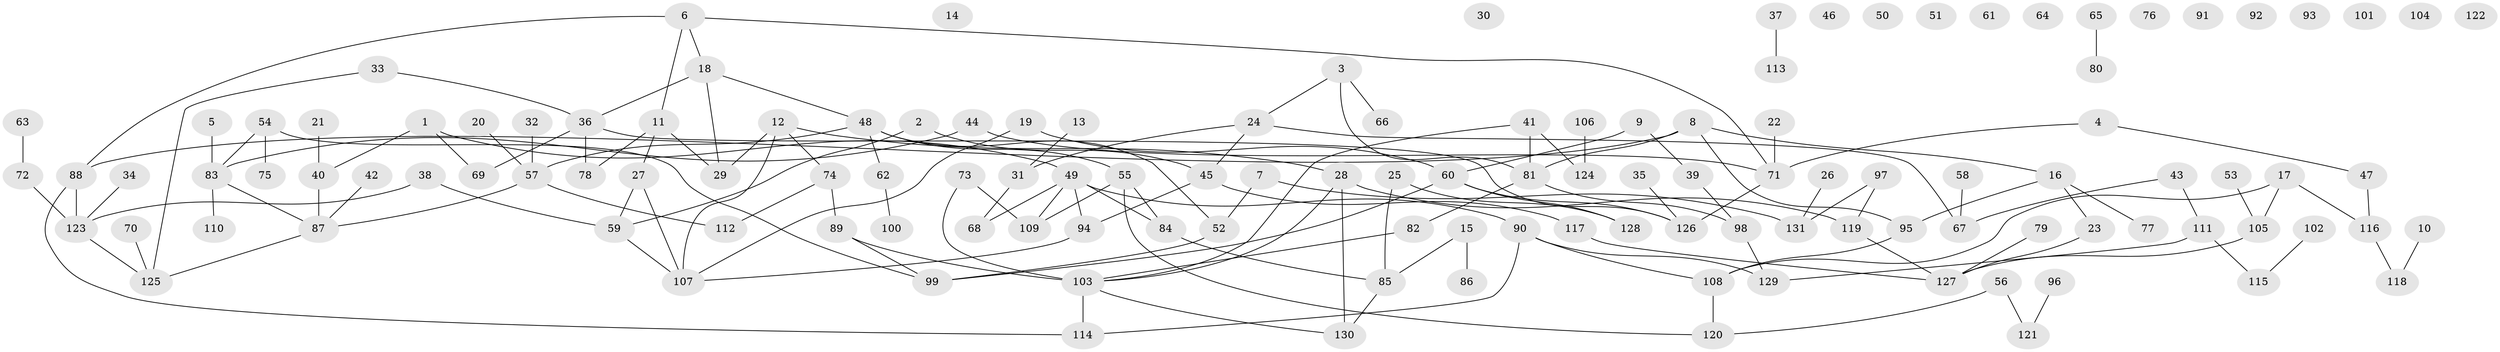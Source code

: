 // coarse degree distribution, {3: 0.1797752808988764, 4: 0.10112359550561797, 6: 0.02247191011235955, 2: 0.11235955056179775, 1: 0.23595505617977527, 5: 0.14606741573033707, 0: 0.16853932584269662, 8: 0.011235955056179775, 7: 0.02247191011235955}
// Generated by graph-tools (version 1.1) at 2025/23/03/03/25 07:23:26]
// undirected, 131 vertices, 155 edges
graph export_dot {
graph [start="1"]
  node [color=gray90,style=filled];
  1;
  2;
  3;
  4;
  5;
  6;
  7;
  8;
  9;
  10;
  11;
  12;
  13;
  14;
  15;
  16;
  17;
  18;
  19;
  20;
  21;
  22;
  23;
  24;
  25;
  26;
  27;
  28;
  29;
  30;
  31;
  32;
  33;
  34;
  35;
  36;
  37;
  38;
  39;
  40;
  41;
  42;
  43;
  44;
  45;
  46;
  47;
  48;
  49;
  50;
  51;
  52;
  53;
  54;
  55;
  56;
  57;
  58;
  59;
  60;
  61;
  62;
  63;
  64;
  65;
  66;
  67;
  68;
  69;
  70;
  71;
  72;
  73;
  74;
  75;
  76;
  77;
  78;
  79;
  80;
  81;
  82;
  83;
  84;
  85;
  86;
  87;
  88;
  89;
  90;
  91;
  92;
  93;
  94;
  95;
  96;
  97;
  98;
  99;
  100;
  101;
  102;
  103;
  104;
  105;
  106;
  107;
  108;
  109;
  110;
  111;
  112;
  113;
  114;
  115;
  116;
  117;
  118;
  119;
  120;
  121;
  122;
  123;
  124;
  125;
  126;
  127;
  128;
  129;
  130;
  131;
  1 -- 40;
  1 -- 49;
  1 -- 69;
  2 -- 45;
  2 -- 59;
  3 -- 24;
  3 -- 66;
  3 -- 81;
  4 -- 47;
  4 -- 71;
  5 -- 83;
  6 -- 11;
  6 -- 18;
  6 -- 71;
  6 -- 88;
  7 -- 52;
  7 -- 131;
  8 -- 16;
  8 -- 81;
  8 -- 88;
  8 -- 95;
  9 -- 39;
  9 -- 60;
  10 -- 118;
  11 -- 27;
  11 -- 29;
  11 -- 78;
  12 -- 28;
  12 -- 29;
  12 -- 74;
  12 -- 107;
  13 -- 31;
  15 -- 85;
  15 -- 86;
  16 -- 23;
  16 -- 77;
  16 -- 95;
  17 -- 105;
  17 -- 108;
  17 -- 116;
  18 -- 29;
  18 -- 36;
  18 -- 48;
  19 -- 60;
  19 -- 107;
  20 -- 57;
  21 -- 40;
  22 -- 71;
  23 -- 127;
  24 -- 31;
  24 -- 45;
  24 -- 67;
  25 -- 85;
  25 -- 128;
  26 -- 131;
  27 -- 59;
  27 -- 107;
  28 -- 103;
  28 -- 119;
  28 -- 130;
  31 -- 68;
  32 -- 57;
  33 -- 36;
  33 -- 125;
  34 -- 123;
  35 -- 126;
  36 -- 69;
  36 -- 78;
  36 -- 126;
  37 -- 113;
  38 -- 59;
  38 -- 123;
  39 -- 98;
  40 -- 87;
  41 -- 81;
  41 -- 103;
  41 -- 124;
  42 -- 87;
  43 -- 67;
  43 -- 111;
  44 -- 71;
  44 -- 83;
  45 -- 94;
  45 -- 117;
  47 -- 116;
  48 -- 52;
  48 -- 55;
  48 -- 57;
  48 -- 62;
  49 -- 68;
  49 -- 84;
  49 -- 90;
  49 -- 94;
  49 -- 109;
  52 -- 99;
  53 -- 105;
  54 -- 75;
  54 -- 83;
  54 -- 99;
  55 -- 84;
  55 -- 109;
  55 -- 120;
  56 -- 120;
  56 -- 121;
  57 -- 87;
  57 -- 112;
  58 -- 67;
  59 -- 107;
  60 -- 99;
  60 -- 126;
  60 -- 128;
  62 -- 100;
  63 -- 72;
  65 -- 80;
  70 -- 125;
  71 -- 126;
  72 -- 123;
  73 -- 103;
  73 -- 109;
  74 -- 89;
  74 -- 112;
  79 -- 127;
  81 -- 82;
  81 -- 98;
  82 -- 103;
  83 -- 87;
  83 -- 110;
  84 -- 85;
  85 -- 130;
  87 -- 125;
  88 -- 114;
  88 -- 123;
  89 -- 99;
  89 -- 103;
  90 -- 108;
  90 -- 114;
  90 -- 129;
  94 -- 107;
  95 -- 108;
  96 -- 121;
  97 -- 119;
  97 -- 131;
  98 -- 129;
  102 -- 115;
  103 -- 114;
  103 -- 130;
  105 -- 127;
  106 -- 124;
  108 -- 120;
  111 -- 115;
  111 -- 129;
  116 -- 118;
  117 -- 127;
  119 -- 127;
  123 -- 125;
}
